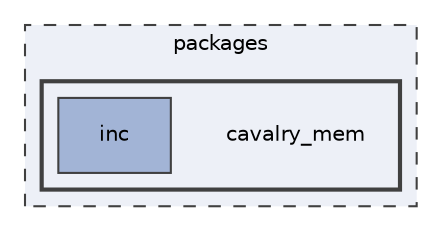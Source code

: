 digraph "packages/cavalry_mem"
{
 // INTERACTIVE_SVG=YES
 // LATEX_PDF_SIZE
  bgcolor="transparent";
  edge [fontname="Helvetica",fontsize="10",labelfontname="Helvetica",labelfontsize="10"];
  node [fontname="Helvetica",fontsize="10",shape=record];
  compound=true
  subgraph clusterdir_93501a11e921083efbd154e0cdff5f10 {
    graph [ bgcolor="#edf0f7", pencolor="grey25", style="filled,dashed,", label="packages", fontname="Helvetica", fontsize="10", URL="dir_93501a11e921083efbd154e0cdff5f10.html"]
  subgraph clusterdir_18f1e9e685e34a8021f601007a704634 {
    graph [ bgcolor="#edf0f7", pencolor="grey25", style="filled,bold,", label="", fontname="Helvetica", fontsize="10", URL="dir_18f1e9e685e34a8021f601007a704634.html"]
    dir_18f1e9e685e34a8021f601007a704634 [shape=plaintext, label="cavalry_mem"];
  dir_383f462d9493abcbb072b515c2c24da2 [shape=box, label="inc", style="filled,", fillcolor="#a2b4d6", color="grey25", URL="dir_383f462d9493abcbb072b515c2c24da2.html"];
  }
  }
}
